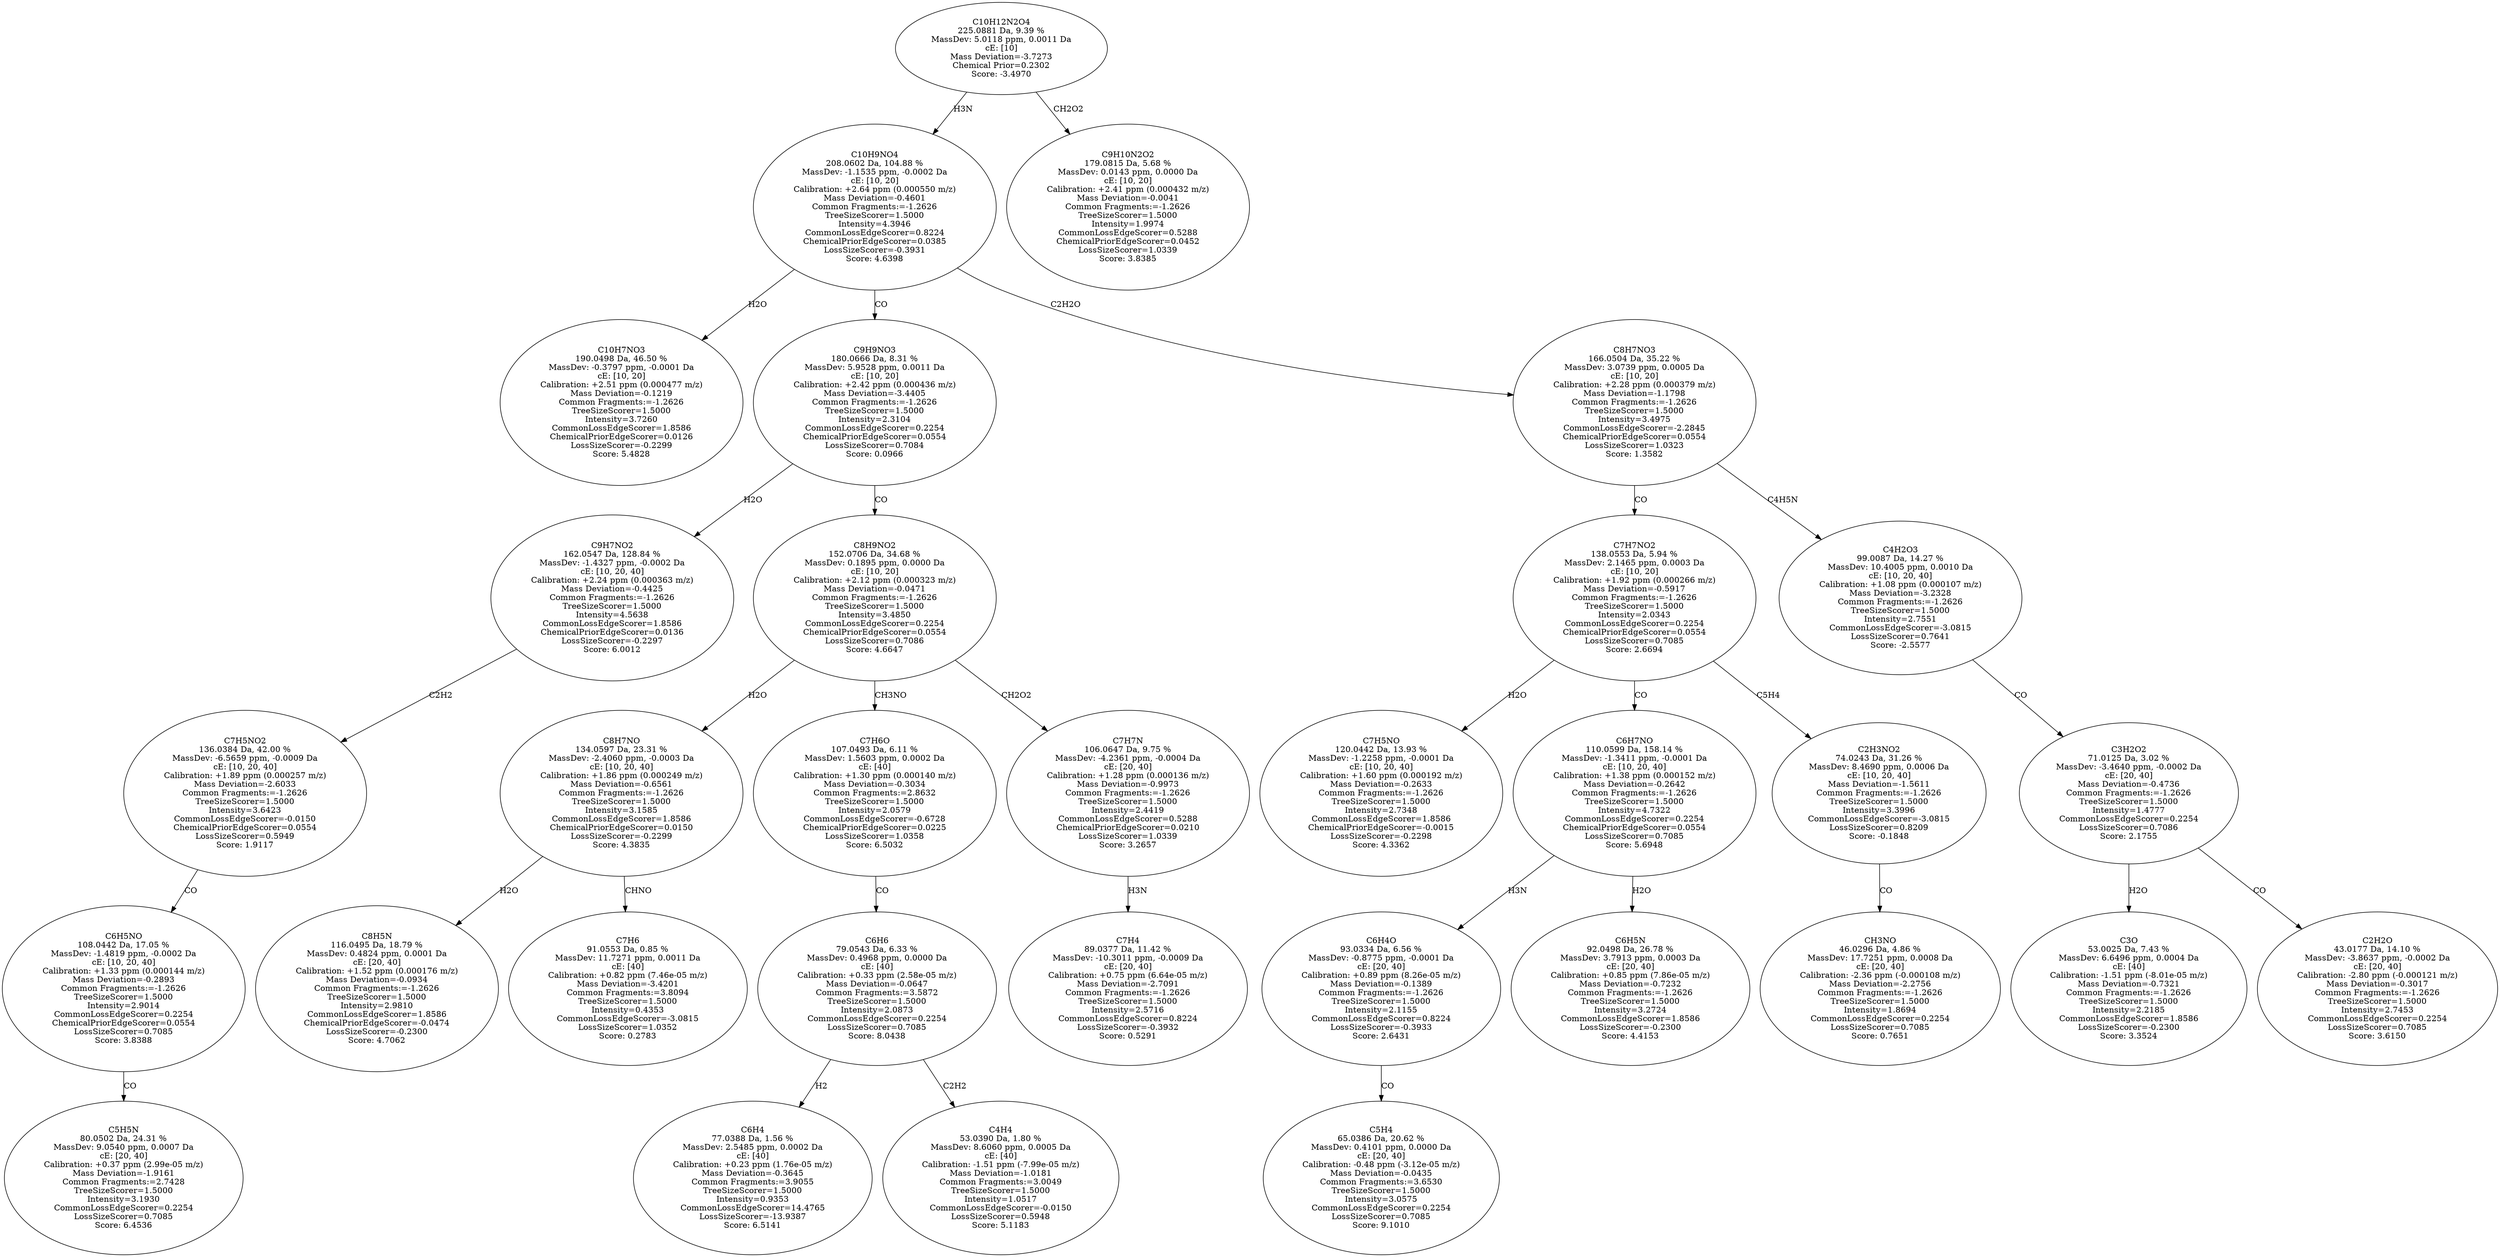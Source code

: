 strict digraph {
v1 [label="C10H7NO3\n190.0498 Da, 46.50 %\nMassDev: -0.3797 ppm, -0.0001 Da\ncE: [10, 20]\nCalibration: +2.51 ppm (0.000477 m/z)\nMass Deviation=-0.1219\nCommon Fragments:=-1.2626\nTreeSizeScorer=1.5000\nIntensity=3.7260\nCommonLossEdgeScorer=1.8586\nChemicalPriorEdgeScorer=0.0126\nLossSizeScorer=-0.2299\nScore: 5.4828"];
v2 [label="C5H5N\n80.0502 Da, 24.31 %\nMassDev: 9.0540 ppm, 0.0007 Da\ncE: [20, 40]\nCalibration: +0.37 ppm (2.99e-05 m/z)\nMass Deviation=-1.9161\nCommon Fragments:=2.7428\nTreeSizeScorer=1.5000\nIntensity=3.1930\nCommonLossEdgeScorer=0.2254\nLossSizeScorer=0.7085\nScore: 6.4536"];
v3 [label="C6H5NO\n108.0442 Da, 17.05 %\nMassDev: -1.4819 ppm, -0.0002 Da\ncE: [10, 20, 40]\nCalibration: +1.33 ppm (0.000144 m/z)\nMass Deviation=-0.2893\nCommon Fragments:=-1.2626\nTreeSizeScorer=1.5000\nIntensity=2.9014\nCommonLossEdgeScorer=0.2254\nChemicalPriorEdgeScorer=0.0554\nLossSizeScorer=0.7085\nScore: 3.8388"];
v4 [label="C7H5NO2\n136.0384 Da, 42.00 %\nMassDev: -6.5659 ppm, -0.0009 Da\ncE: [10, 20, 40]\nCalibration: +1.89 ppm (0.000257 m/z)\nMass Deviation=-2.6033\nCommon Fragments:=-1.2626\nTreeSizeScorer=1.5000\nIntensity=3.6423\nCommonLossEdgeScorer=-0.0150\nChemicalPriorEdgeScorer=0.0554\nLossSizeScorer=0.5949\nScore: 1.9117"];
v5 [label="C9H7NO2\n162.0547 Da, 128.84 %\nMassDev: -1.4327 ppm, -0.0002 Da\ncE: [10, 20, 40]\nCalibration: +2.24 ppm (0.000363 m/z)\nMass Deviation=-0.4425\nCommon Fragments:=-1.2626\nTreeSizeScorer=1.5000\nIntensity=4.5638\nCommonLossEdgeScorer=1.8586\nChemicalPriorEdgeScorer=0.0136\nLossSizeScorer=-0.2297\nScore: 6.0012"];
v6 [label="C8H5N\n116.0495 Da, 18.79 %\nMassDev: 0.4824 ppm, 0.0001 Da\ncE: [20, 40]\nCalibration: +1.52 ppm (0.000176 m/z)\nMass Deviation=-0.0934\nCommon Fragments:=-1.2626\nTreeSizeScorer=1.5000\nIntensity=2.9810\nCommonLossEdgeScorer=1.8586\nChemicalPriorEdgeScorer=-0.0474\nLossSizeScorer=-0.2300\nScore: 4.7062"];
v7 [label="C7H6\n91.0553 Da, 0.85 %\nMassDev: 11.7271 ppm, 0.0011 Da\ncE: [40]\nCalibration: +0.82 ppm (7.46e-05 m/z)\nMass Deviation=-3.4201\nCommon Fragments:=3.8094\nTreeSizeScorer=1.5000\nIntensity=0.4353\nCommonLossEdgeScorer=-3.0815\nLossSizeScorer=1.0352\nScore: 0.2783"];
v8 [label="C8H7NO\n134.0597 Da, 23.31 %\nMassDev: -2.4060 ppm, -0.0003 Da\ncE: [10, 20, 40]\nCalibration: +1.86 ppm (0.000249 m/z)\nMass Deviation=-0.6561\nCommon Fragments:=-1.2626\nTreeSizeScorer=1.5000\nIntensity=3.1585\nCommonLossEdgeScorer=1.8586\nChemicalPriorEdgeScorer=0.0150\nLossSizeScorer=-0.2299\nScore: 4.3835"];
v9 [label="C6H4\n77.0388 Da, 1.56 %\nMassDev: 2.5485 ppm, 0.0002 Da\ncE: [40]\nCalibration: +0.23 ppm (1.76e-05 m/z)\nMass Deviation=-0.3645\nCommon Fragments:=3.9055\nTreeSizeScorer=1.5000\nIntensity=0.9353\nCommonLossEdgeScorer=14.4765\nLossSizeScorer=-13.9387\nScore: 6.5141"];
v10 [label="C4H4\n53.0390 Da, 1.80 %\nMassDev: 8.6060 ppm, 0.0005 Da\ncE: [40]\nCalibration: -1.51 ppm (-7.99e-05 m/z)\nMass Deviation=-1.0181\nCommon Fragments:=3.0049\nTreeSizeScorer=1.5000\nIntensity=1.0517\nCommonLossEdgeScorer=-0.0150\nLossSizeScorer=0.5948\nScore: 5.1183"];
v11 [label="C6H6\n79.0543 Da, 6.33 %\nMassDev: 0.4968 ppm, 0.0000 Da\ncE: [40]\nCalibration: +0.33 ppm (2.58e-05 m/z)\nMass Deviation=-0.0647\nCommon Fragments:=3.5872\nTreeSizeScorer=1.5000\nIntensity=2.0873\nCommonLossEdgeScorer=0.2254\nLossSizeScorer=0.7085\nScore: 8.0438"];
v12 [label="C7H6O\n107.0493 Da, 6.11 %\nMassDev: 1.5603 ppm, 0.0002 Da\ncE: [40]\nCalibration: +1.30 ppm (0.000140 m/z)\nMass Deviation=-0.3034\nCommon Fragments:=2.8632\nTreeSizeScorer=1.5000\nIntensity=2.0579\nCommonLossEdgeScorer=-0.6728\nChemicalPriorEdgeScorer=0.0225\nLossSizeScorer=1.0358\nScore: 6.5032"];
v13 [label="C7H4\n89.0377 Da, 11.42 %\nMassDev: -10.3011 ppm, -0.0009 Da\ncE: [20, 40]\nCalibration: +0.75 ppm (6.64e-05 m/z)\nMass Deviation=-2.7091\nCommon Fragments:=-1.2626\nTreeSizeScorer=1.5000\nIntensity=2.5716\nCommonLossEdgeScorer=0.8224\nLossSizeScorer=-0.3932\nScore: 0.5291"];
v14 [label="C7H7N\n106.0647 Da, 9.75 %\nMassDev: -4.2361 ppm, -0.0004 Da\ncE: [20, 40]\nCalibration: +1.28 ppm (0.000136 m/z)\nMass Deviation=-0.9973\nCommon Fragments:=-1.2626\nTreeSizeScorer=1.5000\nIntensity=2.4419\nCommonLossEdgeScorer=0.5288\nChemicalPriorEdgeScorer=0.0210\nLossSizeScorer=1.0339\nScore: 3.2657"];
v15 [label="C8H9NO2\n152.0706 Da, 34.68 %\nMassDev: 0.1895 ppm, 0.0000 Da\ncE: [10, 20]\nCalibration: +2.12 ppm (0.000323 m/z)\nMass Deviation=-0.0471\nCommon Fragments:=-1.2626\nTreeSizeScorer=1.5000\nIntensity=3.4850\nCommonLossEdgeScorer=0.2254\nChemicalPriorEdgeScorer=0.0554\nLossSizeScorer=0.7086\nScore: 4.6647"];
v16 [label="C9H9NO3\n180.0666 Da, 8.31 %\nMassDev: 5.9528 ppm, 0.0011 Da\ncE: [10, 20]\nCalibration: +2.42 ppm (0.000436 m/z)\nMass Deviation=-3.4405\nCommon Fragments:=-1.2626\nTreeSizeScorer=1.5000\nIntensity=2.3104\nCommonLossEdgeScorer=0.2254\nChemicalPriorEdgeScorer=0.0554\nLossSizeScorer=0.7084\nScore: 0.0966"];
v17 [label="C7H5NO\n120.0442 Da, 13.93 %\nMassDev: -1.2258 ppm, -0.0001 Da\ncE: [10, 20, 40]\nCalibration: +1.60 ppm (0.000192 m/z)\nMass Deviation=-0.2633\nCommon Fragments:=-1.2626\nTreeSizeScorer=1.5000\nIntensity=2.7348\nCommonLossEdgeScorer=1.8586\nChemicalPriorEdgeScorer=-0.0015\nLossSizeScorer=-0.2298\nScore: 4.3362"];
v18 [label="C5H4\n65.0386 Da, 20.62 %\nMassDev: 0.4101 ppm, 0.0000 Da\ncE: [20, 40]\nCalibration: -0.48 ppm (-3.12e-05 m/z)\nMass Deviation=-0.0435\nCommon Fragments:=3.6530\nTreeSizeScorer=1.5000\nIntensity=3.0575\nCommonLossEdgeScorer=0.2254\nLossSizeScorer=0.7085\nScore: 9.1010"];
v19 [label="C6H4O\n93.0334 Da, 6.56 %\nMassDev: -0.8775 ppm, -0.0001 Da\ncE: [20, 40]\nCalibration: +0.89 ppm (8.26e-05 m/z)\nMass Deviation=-0.1389\nCommon Fragments:=-1.2626\nTreeSizeScorer=1.5000\nIntensity=2.1155\nCommonLossEdgeScorer=0.8224\nLossSizeScorer=-0.3933\nScore: 2.6431"];
v20 [label="C6H5N\n92.0498 Da, 26.78 %\nMassDev: 3.7913 ppm, 0.0003 Da\ncE: [20, 40]\nCalibration: +0.85 ppm (7.86e-05 m/z)\nMass Deviation=-0.7232\nCommon Fragments:=-1.2626\nTreeSizeScorer=1.5000\nIntensity=3.2724\nCommonLossEdgeScorer=1.8586\nLossSizeScorer=-0.2300\nScore: 4.4153"];
v21 [label="C6H7NO\n110.0599 Da, 158.14 %\nMassDev: -1.3411 ppm, -0.0001 Da\ncE: [10, 20, 40]\nCalibration: +1.38 ppm (0.000152 m/z)\nMass Deviation=-0.2642\nCommon Fragments:=-1.2626\nTreeSizeScorer=1.5000\nIntensity=4.7322\nCommonLossEdgeScorer=0.2254\nChemicalPriorEdgeScorer=0.0554\nLossSizeScorer=0.7085\nScore: 5.6948"];
v22 [label="CH3NO\n46.0296 Da, 4.86 %\nMassDev: 17.7251 ppm, 0.0008 Da\ncE: [20, 40]\nCalibration: -2.36 ppm (-0.000108 m/z)\nMass Deviation=-2.2756\nCommon Fragments:=-1.2626\nTreeSizeScorer=1.5000\nIntensity=1.8694\nCommonLossEdgeScorer=0.2254\nLossSizeScorer=0.7085\nScore: 0.7651"];
v23 [label="C2H3NO2\n74.0243 Da, 31.26 %\nMassDev: 8.4690 ppm, 0.0006 Da\ncE: [10, 20, 40]\nMass Deviation=-1.5611\nCommon Fragments:=-1.2626\nTreeSizeScorer=1.5000\nIntensity=3.3996\nCommonLossEdgeScorer=-3.0815\nLossSizeScorer=0.8209\nScore: -0.1848"];
v24 [label="C7H7NO2\n138.0553 Da, 5.94 %\nMassDev: 2.1465 ppm, 0.0003 Da\ncE: [10, 20]\nCalibration: +1.92 ppm (0.000266 m/z)\nMass Deviation=-0.5917\nCommon Fragments:=-1.2626\nTreeSizeScorer=1.5000\nIntensity=2.0343\nCommonLossEdgeScorer=0.2254\nChemicalPriorEdgeScorer=0.0554\nLossSizeScorer=0.7085\nScore: 2.6694"];
v25 [label="C3O\n53.0025 Da, 7.43 %\nMassDev: 6.6496 ppm, 0.0004 Da\ncE: [40]\nCalibration: -1.51 ppm (-8.01e-05 m/z)\nMass Deviation=-0.7321\nCommon Fragments:=-1.2626\nTreeSizeScorer=1.5000\nIntensity=2.2185\nCommonLossEdgeScorer=1.8586\nLossSizeScorer=-0.2300\nScore: 3.3524"];
v26 [label="C2H2O\n43.0177 Da, 14.10 %\nMassDev: -3.8637 ppm, -0.0002 Da\ncE: [20, 40]\nCalibration: -2.80 ppm (-0.000121 m/z)\nMass Deviation=-0.3017\nCommon Fragments:=-1.2626\nTreeSizeScorer=1.5000\nIntensity=2.7453\nCommonLossEdgeScorer=0.2254\nLossSizeScorer=0.7085\nScore: 3.6150"];
v27 [label="C3H2O2\n71.0125 Da, 3.02 %\nMassDev: -3.4640 ppm, -0.0002 Da\ncE: [20, 40]\nMass Deviation=-0.4736\nCommon Fragments:=-1.2626\nTreeSizeScorer=1.5000\nIntensity=1.4777\nCommonLossEdgeScorer=0.2254\nLossSizeScorer=0.7086\nScore: 2.1755"];
v28 [label="C4H2O3\n99.0087 Da, 14.27 %\nMassDev: 10.4005 ppm, 0.0010 Da\ncE: [10, 20, 40]\nCalibration: +1.08 ppm (0.000107 m/z)\nMass Deviation=-3.2328\nCommon Fragments:=-1.2626\nTreeSizeScorer=1.5000\nIntensity=2.7551\nCommonLossEdgeScorer=-3.0815\nLossSizeScorer=0.7641\nScore: -2.5577"];
v29 [label="C8H7NO3\n166.0504 Da, 35.22 %\nMassDev: 3.0739 ppm, 0.0005 Da\ncE: [10, 20]\nCalibration: +2.28 ppm (0.000379 m/z)\nMass Deviation=-1.1798\nCommon Fragments:=-1.2626\nTreeSizeScorer=1.5000\nIntensity=3.4975\nCommonLossEdgeScorer=-2.2845\nChemicalPriorEdgeScorer=0.0554\nLossSizeScorer=1.0323\nScore: 1.3582"];
v30 [label="C10H9NO4\n208.0602 Da, 104.88 %\nMassDev: -1.1535 ppm, -0.0002 Da\ncE: [10, 20]\nCalibration: +2.64 ppm (0.000550 m/z)\nMass Deviation=-0.4601\nCommon Fragments:=-1.2626\nTreeSizeScorer=1.5000\nIntensity=4.3946\nCommonLossEdgeScorer=0.8224\nChemicalPriorEdgeScorer=0.0385\nLossSizeScorer=-0.3931\nScore: 4.6398"];
v31 [label="C9H10N2O2\n179.0815 Da, 5.68 %\nMassDev: 0.0143 ppm, 0.0000 Da\ncE: [10, 20]\nCalibration: +2.41 ppm (0.000432 m/z)\nMass Deviation=-0.0041\nCommon Fragments:=-1.2626\nTreeSizeScorer=1.5000\nIntensity=1.9974\nCommonLossEdgeScorer=0.5288\nChemicalPriorEdgeScorer=0.0452\nLossSizeScorer=1.0339\nScore: 3.8385"];
v32 [label="C10H12N2O4\n225.0881 Da, 9.39 %\nMassDev: 5.0118 ppm, 0.0011 Da\ncE: [10]\nMass Deviation=-3.7273\nChemical Prior=0.2302\nScore: -3.4970"];
v30 -> v1 [label="H2O"];
v3 -> v2 [label="CO"];
v4 -> v3 [label="CO"];
v5 -> v4 [label="C2H2"];
v16 -> v5 [label="H2O"];
v8 -> v6 [label="H2O"];
v8 -> v7 [label="CHNO"];
v15 -> v8 [label="H2O"];
v11 -> v9 [label="H2"];
v11 -> v10 [label="C2H2"];
v12 -> v11 [label="CO"];
v15 -> v12 [label="CH3NO"];
v14 -> v13 [label="H3N"];
v15 -> v14 [label="CH2O2"];
v16 -> v15 [label="CO"];
v30 -> v16 [label="CO"];
v24 -> v17 [label="H2O"];
v19 -> v18 [label="CO"];
v21 -> v19 [label="H3N"];
v21 -> v20 [label="H2O"];
v24 -> v21 [label="CO"];
v23 -> v22 [label="CO"];
v24 -> v23 [label="C5H4"];
v29 -> v24 [label="CO"];
v27 -> v25 [label="H2O"];
v27 -> v26 [label="CO"];
v28 -> v27 [label="CO"];
v29 -> v28 [label="C4H5N"];
v30 -> v29 [label="C2H2O"];
v32 -> v30 [label="H3N"];
v32 -> v31 [label="CH2O2"];
}